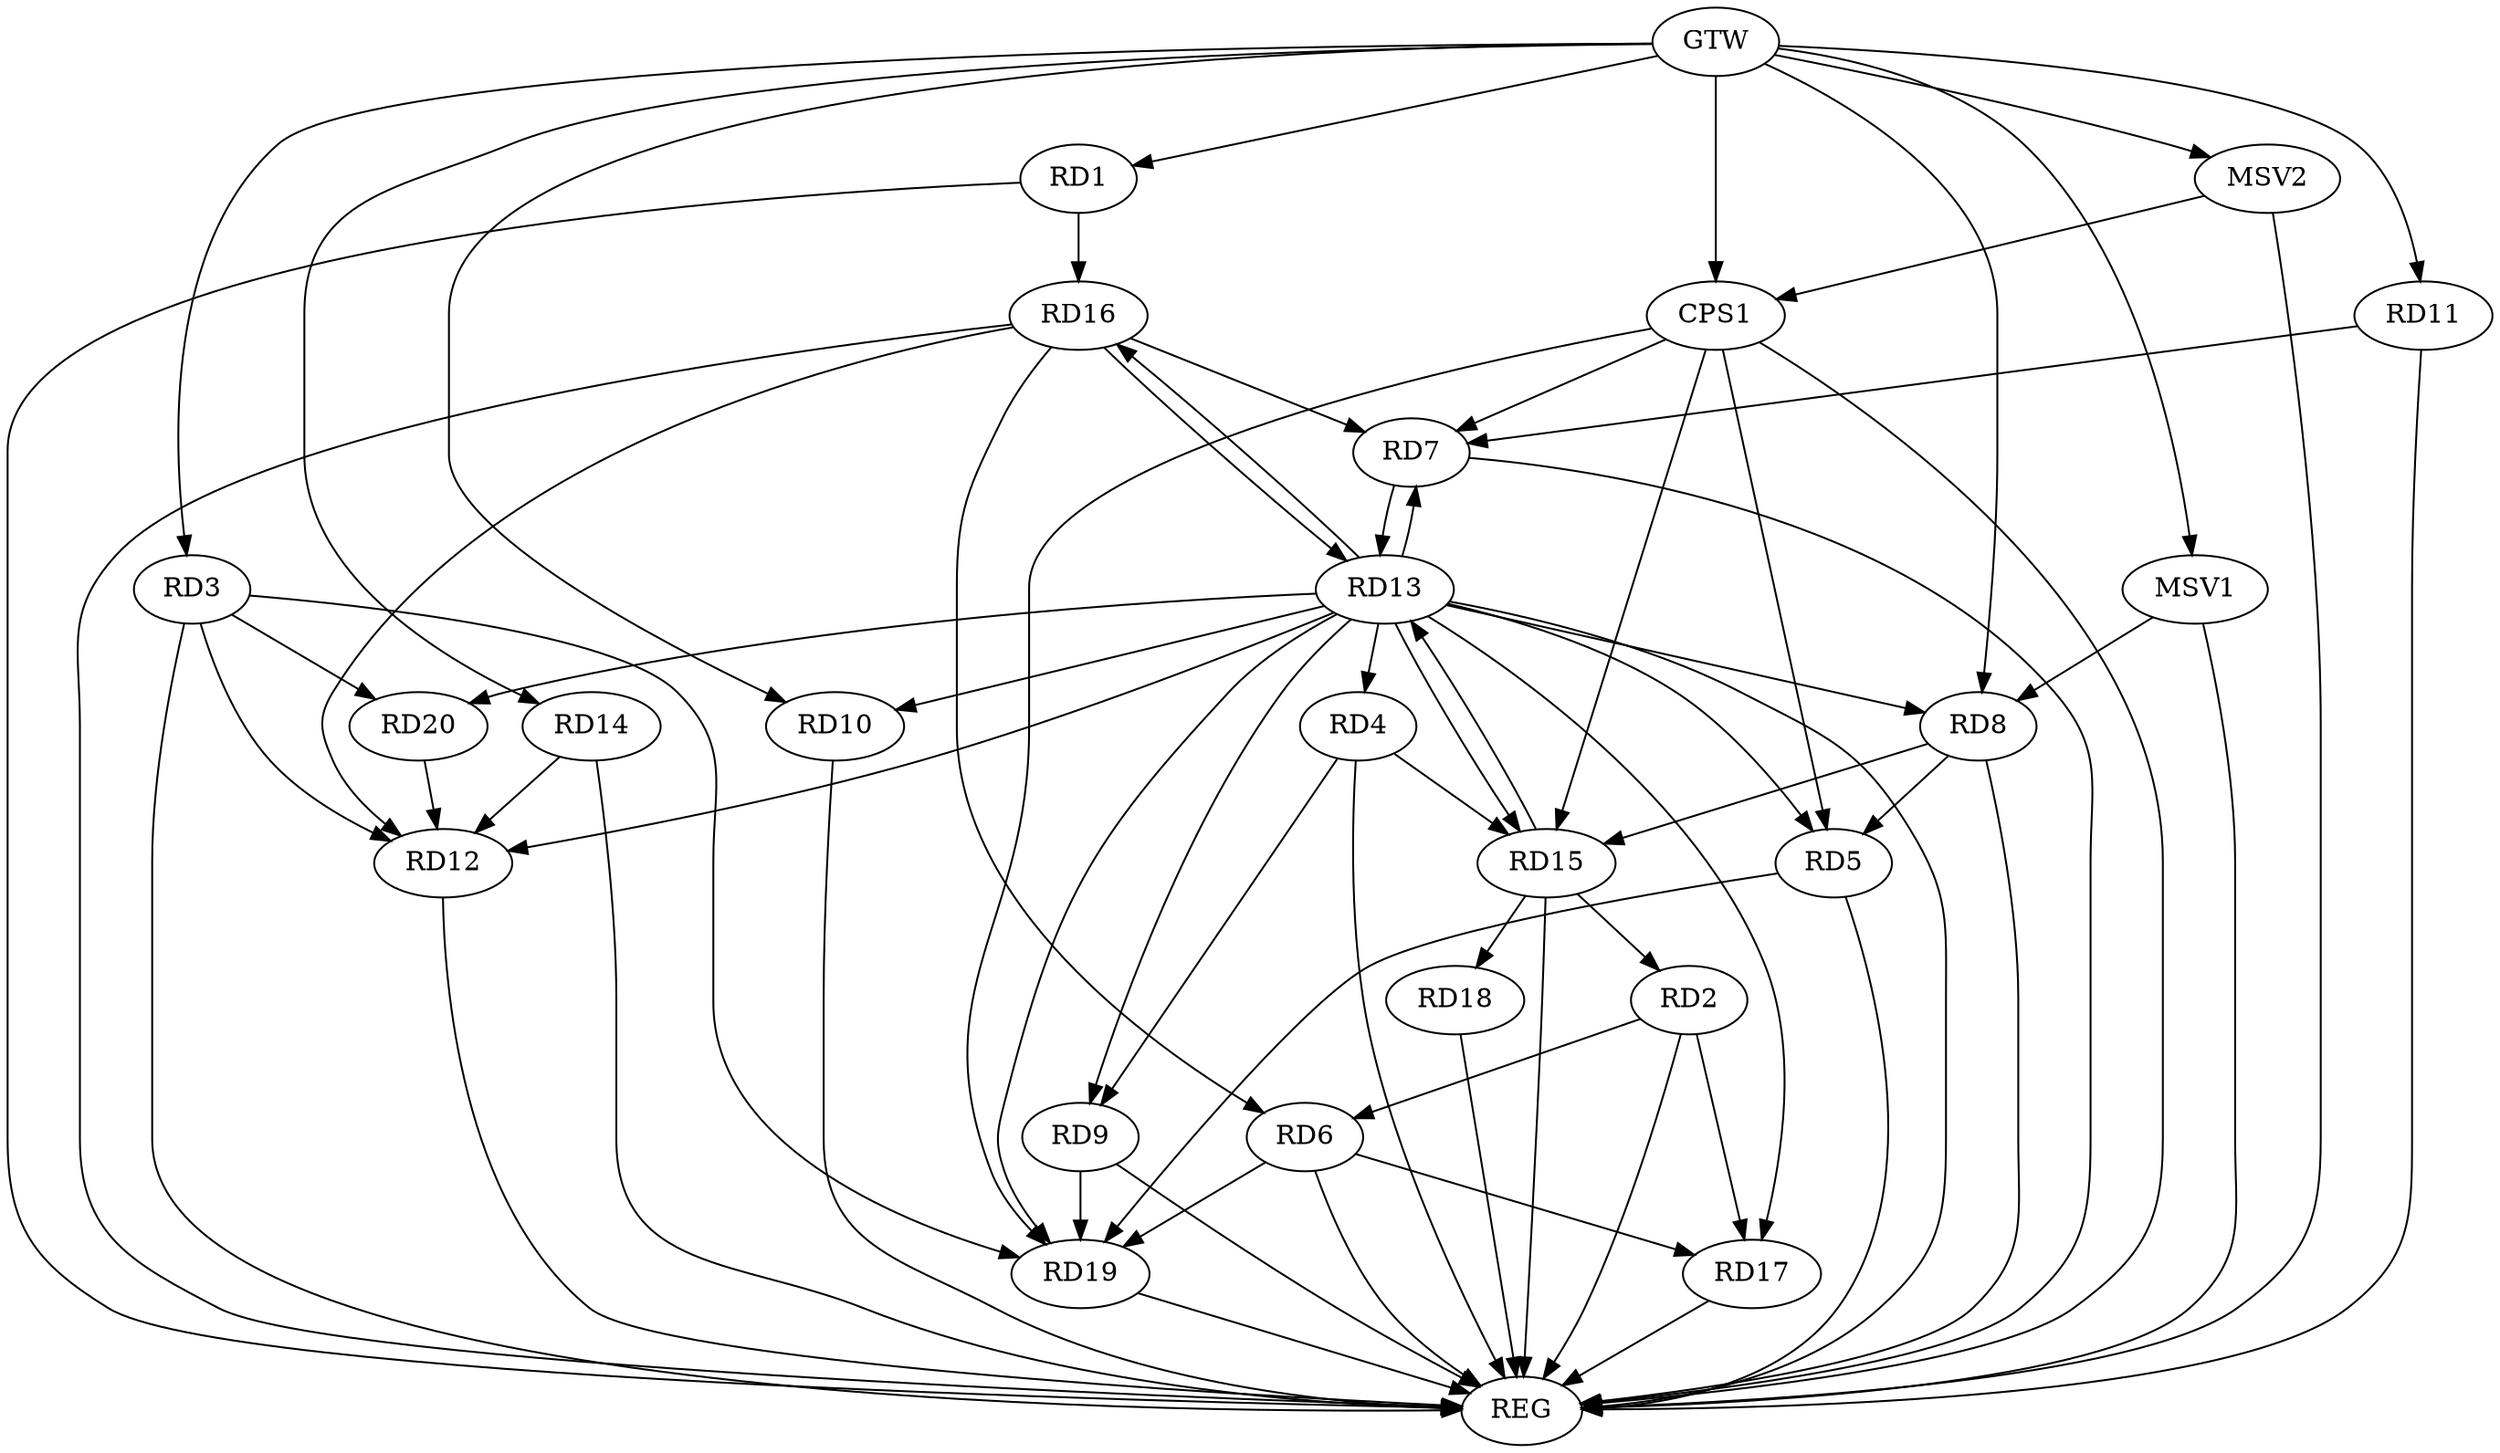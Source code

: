 strict digraph G {
  RD1 [ label="RD1" ];
  RD2 [ label="RD2" ];
  RD3 [ label="RD3" ];
  RD4 [ label="RD4" ];
  RD5 [ label="RD5" ];
  RD6 [ label="RD6" ];
  RD7 [ label="RD7" ];
  RD8 [ label="RD8" ];
  RD9 [ label="RD9" ];
  RD10 [ label="RD10" ];
  RD11 [ label="RD11" ];
  RD12 [ label="RD12" ];
  RD13 [ label="RD13" ];
  RD14 [ label="RD14" ];
  RD15 [ label="RD15" ];
  RD16 [ label="RD16" ];
  RD17 [ label="RD17" ];
  RD18 [ label="RD18" ];
  RD19 [ label="RD19" ];
  RD20 [ label="RD20" ];
  CPS1 [ label="CPS1" ];
  GTW [ label="GTW" ];
  REG [ label="REG" ];
  MSV1 [ label="MSV1" ];
  MSV2 [ label="MSV2" ];
  RD1 -> RD16;
  RD2 -> RD6;
  RD15 -> RD2;
  RD2 -> RD17;
  RD3 -> RD12;
  RD3 -> RD19;
  RD3 -> RD20;
  RD4 -> RD9;
  RD4 -> RD15;
  RD8 -> RD5;
  RD5 -> RD19;
  RD16 -> RD6;
  RD6 -> RD17;
  RD6 -> RD19;
  RD11 -> RD7;
  RD7 -> RD13;
  RD13 -> RD7;
  RD16 -> RD7;
  RD8 -> RD15;
  RD9 -> RD19;
  RD13 -> RD12;
  RD14 -> RD12;
  RD16 -> RD12;
  RD20 -> RD12;
  RD15 -> RD13;
  RD13 -> RD16;
  RD16 -> RD13;
  RD13 -> RD17;
  RD15 -> RD18;
  CPS1 -> RD19;
  CPS1 -> RD7;
  CPS1 -> RD15;
  CPS1 -> RD5;
  GTW -> RD1;
  GTW -> RD3;
  GTW -> RD8;
  GTW -> RD10;
  GTW -> RD11;
  GTW -> RD14;
  GTW -> CPS1;
  RD1 -> REG;
  RD2 -> REG;
  RD3 -> REG;
  RD4 -> REG;
  RD5 -> REG;
  RD6 -> REG;
  RD7 -> REG;
  RD8 -> REG;
  RD9 -> REG;
  RD10 -> REG;
  RD11 -> REG;
  RD12 -> REG;
  RD13 -> REG;
  RD14 -> REG;
  RD15 -> REG;
  RD16 -> REG;
  RD17 -> REG;
  RD18 -> REG;
  RD19 -> REG;
  CPS1 -> REG;
  RD13 -> RD8;
  RD13 -> RD19;
  RD13 -> RD4;
  RD13 -> RD5;
  RD13 -> RD9;
  RD13 -> RD10;
  RD13 -> RD20;
  RD13 -> RD15;
  MSV1 -> RD8;
  GTW -> MSV1;
  MSV1 -> REG;
  MSV2 -> CPS1;
  GTW -> MSV2;
  MSV2 -> REG;
}
